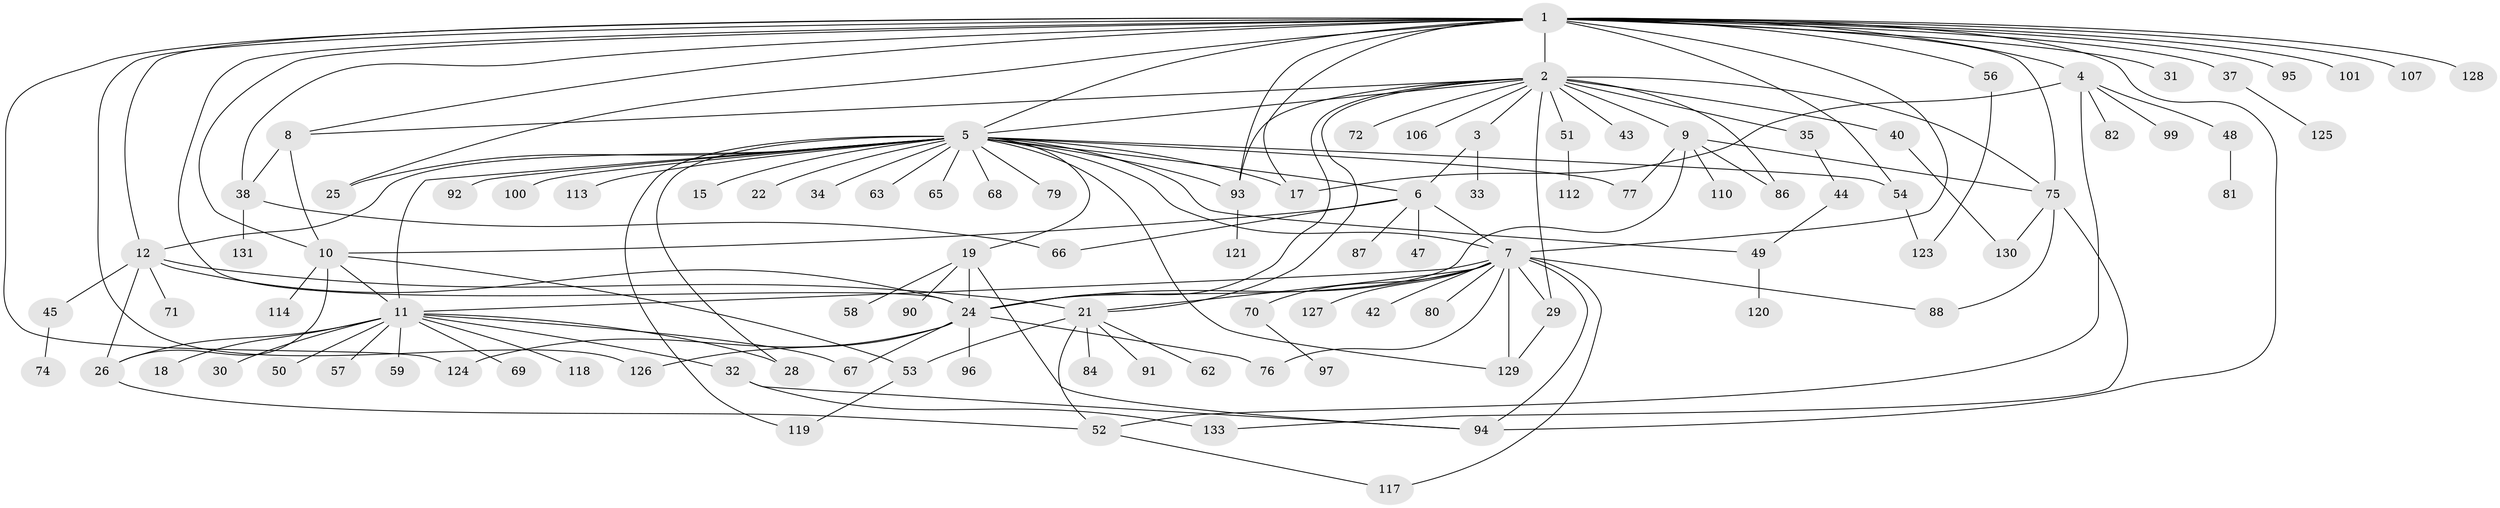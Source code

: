 // Generated by graph-tools (version 1.1) at 2025/51/02/27/25 19:51:59]
// undirected, 102 vertices, 153 edges
graph export_dot {
graph [start="1"]
  node [color=gray90,style=filled];
  1 [super="+20"];
  2 [super="+27"];
  3 [super="+13"];
  4 [super="+16"];
  5 [super="+36"];
  6;
  7 [super="+14"];
  8;
  9 [super="+104"];
  10 [super="+23"];
  11 [super="+46"];
  12 [super="+102"];
  15;
  17 [super="+115"];
  18;
  19;
  21 [super="+116"];
  22 [super="+60"];
  24 [super="+41"];
  25 [super="+39"];
  26 [super="+111"];
  28;
  29;
  30;
  31 [super="+55"];
  32 [super="+98"];
  33;
  34;
  35 [super="+122"];
  37;
  38 [super="+73"];
  40;
  42;
  43;
  44 [super="+85"];
  45 [super="+109"];
  47;
  48;
  49;
  50;
  51;
  52;
  53 [super="+64"];
  54;
  56;
  57;
  58;
  59 [super="+61"];
  62;
  63;
  65;
  66 [super="+105"];
  67;
  68;
  69;
  70;
  71;
  72 [super="+78"];
  74;
  75 [super="+83"];
  76;
  77;
  79;
  80;
  81;
  82;
  84;
  86 [super="+108"];
  87;
  88 [super="+89"];
  90;
  91;
  92;
  93 [super="+103"];
  94;
  95;
  96;
  97;
  99;
  100;
  101;
  106;
  107;
  110;
  112;
  113;
  114;
  117;
  118;
  119;
  120;
  121;
  123;
  124;
  125;
  126;
  127;
  128;
  129 [super="+132"];
  130;
  131;
  133;
  1 -- 2 [weight=2];
  1 -- 4 [weight=2];
  1 -- 5;
  1 -- 8;
  1 -- 10;
  1 -- 12;
  1 -- 17;
  1 -- 38;
  1 -- 54;
  1 -- 56;
  1 -- 75;
  1 -- 94;
  1 -- 95;
  1 -- 101;
  1 -- 107;
  1 -- 124;
  1 -- 126;
  1 -- 128;
  1 -- 37;
  1 -- 7;
  1 -- 24 [weight=2];
  1 -- 31;
  1 -- 25;
  1 -- 93;
  2 -- 3;
  2 -- 5;
  2 -- 8;
  2 -- 9;
  2 -- 29;
  2 -- 35;
  2 -- 40;
  2 -- 43;
  2 -- 51;
  2 -- 72;
  2 -- 75 [weight=2];
  2 -- 86;
  2 -- 106;
  2 -- 24;
  2 -- 21;
  2 -- 93;
  3 -- 6;
  3 -- 33;
  4 -- 17;
  4 -- 52;
  4 -- 82;
  4 -- 99;
  4 -- 48;
  5 -- 6;
  5 -- 7;
  5 -- 12;
  5 -- 15;
  5 -- 17;
  5 -- 19;
  5 -- 22;
  5 -- 25;
  5 -- 28;
  5 -- 34;
  5 -- 49;
  5 -- 54;
  5 -- 63;
  5 -- 65;
  5 -- 68;
  5 -- 77;
  5 -- 79;
  5 -- 92;
  5 -- 93;
  5 -- 100;
  5 -- 113;
  5 -- 119;
  5 -- 129;
  5 -- 11;
  6 -- 10;
  6 -- 47;
  6 -- 66;
  6 -- 87;
  6 -- 7;
  7 -- 11;
  7 -- 24 [weight=2];
  7 -- 42;
  7 -- 70;
  7 -- 76;
  7 -- 80;
  7 -- 94;
  7 -- 129;
  7 -- 117;
  7 -- 21;
  7 -- 29;
  7 -- 127;
  7 -- 88;
  8 -- 10;
  8 -- 38 [weight=2];
  9 -- 24;
  9 -- 77;
  9 -- 86;
  9 -- 75;
  9 -- 110;
  10 -- 11;
  10 -- 53;
  10 -- 114;
  10 -- 26;
  11 -- 18;
  11 -- 26;
  11 -- 28;
  11 -- 30;
  11 -- 32;
  11 -- 50;
  11 -- 57;
  11 -- 59;
  11 -- 67;
  11 -- 69;
  11 -- 118;
  12 -- 21;
  12 -- 26;
  12 -- 45;
  12 -- 71;
  12 -- 24;
  19 -- 24;
  19 -- 58;
  19 -- 90;
  19 -- 94;
  21 -- 52;
  21 -- 62;
  21 -- 84;
  21 -- 91;
  21 -- 53;
  24 -- 67;
  24 -- 124;
  24 -- 126;
  24 -- 96;
  24 -- 76;
  26 -- 52;
  29 -- 129;
  32 -- 133;
  32 -- 94;
  35 -- 44;
  37 -- 125;
  38 -- 66;
  38 -- 131;
  40 -- 130;
  44 -- 49;
  45 -- 74;
  48 -- 81;
  49 -- 120;
  51 -- 112;
  52 -- 117;
  53 -- 119;
  54 -- 123;
  56 -- 123;
  70 -- 97;
  75 -- 130;
  75 -- 133;
  75 -- 88;
  93 -- 121;
}
